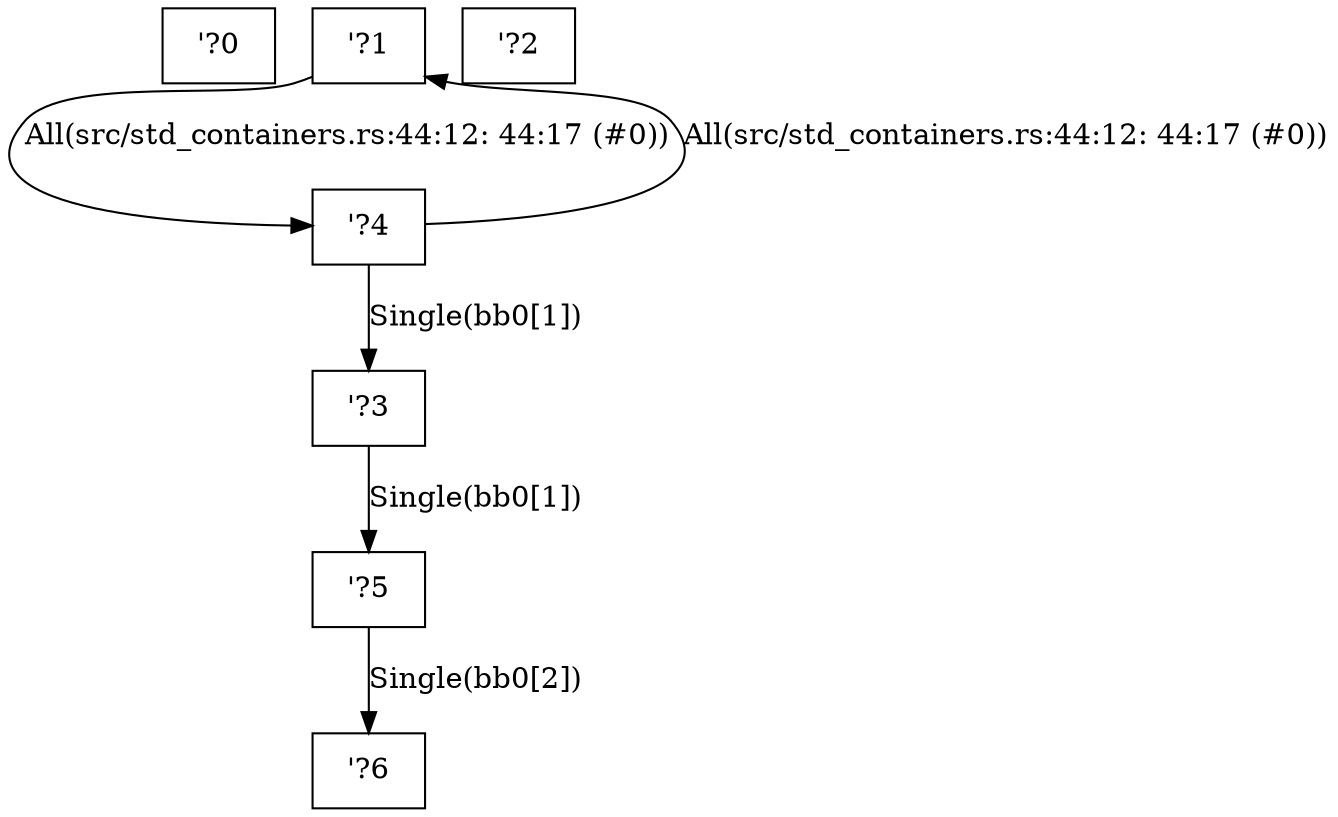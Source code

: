 digraph RegionInferenceContext {
    r0[label="\'?0"][shape="box"];
    r1[label="\'?1"][shape="box"];
    r2[label="\'?2"][shape="box"];
    r3[label="\'?3"][shape="box"];
    r4[label="\'?4"][shape="box"];
    r5[label="\'?5"][shape="box"];
    r6[label="\'?6"][shape="box"];
    r3 -> r5[label="Single(bb0[1])"];
    r4 -> r3[label="Single(bb0[1])"];
    r5 -> r6[label="Single(bb0[2])"];
    r1 -> r4[label="All(src/std_containers.rs:44:12: 44:17 (#0))"];
    r4 -> r1[label="All(src/std_containers.rs:44:12: 44:17 (#0))"];
}
